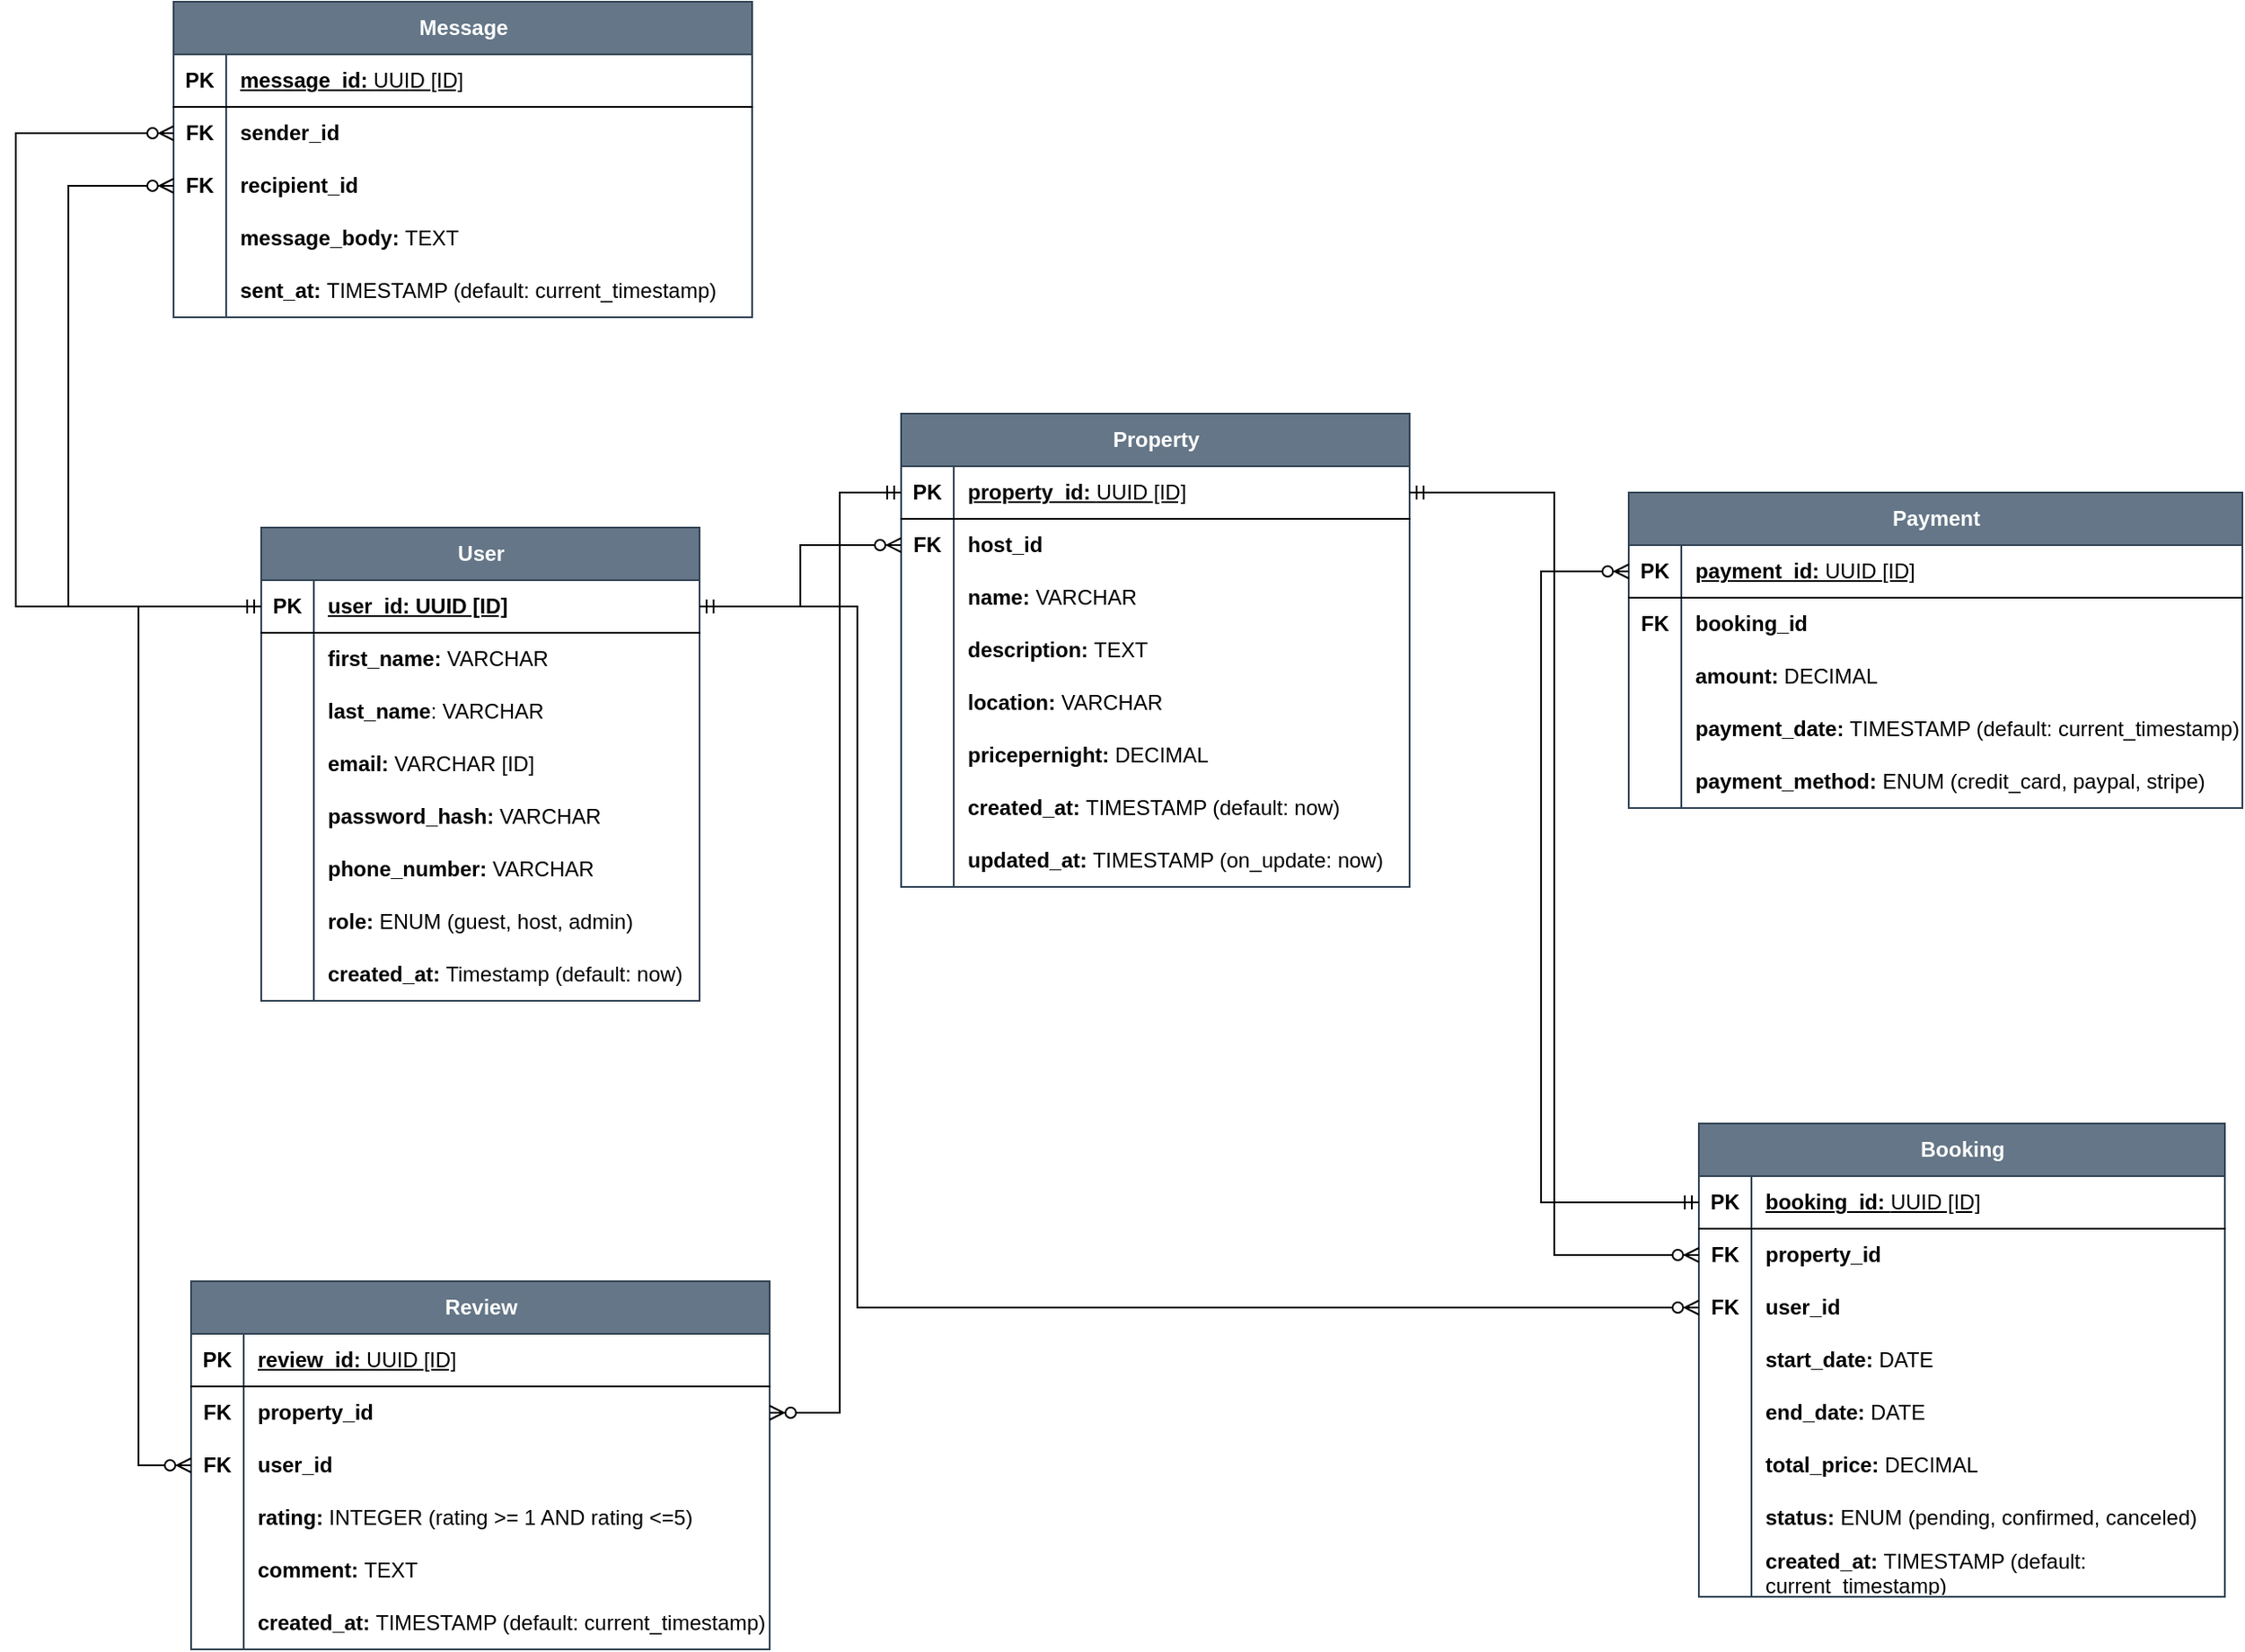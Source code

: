 <mxfile version="28.2.8">
  <diagram name="Page-1" id="xwJuTyx8OXqgPXeuPe92">
    <mxGraphModel dx="2572" dy="2101" grid="1" gridSize="10" guides="1" tooltips="1" connect="1" arrows="1" fold="1" page="1" pageScale="1" pageWidth="850" pageHeight="1100" math="0" shadow="0">
      <root>
        <mxCell id="0" />
        <mxCell id="1" parent="0" />
        <mxCell id="Xu4BWV-RYjazQiH9il-w-1" value="User" style="shape=table;startSize=30;container=1;collapsible=1;childLayout=tableLayout;fixedRows=1;rowLines=0;fontStyle=1;align=center;resizeLast=1;html=1;fillColor=#647687;fontColor=#ffffff;strokeColor=#314354;" vertex="1" parent="1">
          <mxGeometry x="60" y="-490" width="250" height="270" as="geometry" />
        </mxCell>
        <mxCell id="Xu4BWV-RYjazQiH9il-w-2" value="" style="shape=tableRow;horizontal=0;startSize=0;swimlaneHead=0;swimlaneBody=0;fillColor=none;collapsible=0;dropTarget=0;points=[[0,0.5],[1,0.5]];portConstraint=eastwest;top=0;left=0;right=0;bottom=1;" vertex="1" parent="Xu4BWV-RYjazQiH9il-w-1">
          <mxGeometry y="30" width="250" height="30" as="geometry" />
        </mxCell>
        <mxCell id="Xu4BWV-RYjazQiH9il-w-3" value="PK" style="shape=partialRectangle;connectable=0;fillColor=none;top=0;left=0;bottom=0;right=0;fontStyle=1;overflow=hidden;whiteSpace=wrap;html=1;" vertex="1" parent="Xu4BWV-RYjazQiH9il-w-2">
          <mxGeometry width="30" height="30" as="geometry">
            <mxRectangle width="30" height="30" as="alternateBounds" />
          </mxGeometry>
        </mxCell>
        <mxCell id="Xu4BWV-RYjazQiH9il-w-4" value="user_id: UUID [ID]" style="shape=partialRectangle;connectable=0;fillColor=none;top=0;left=0;bottom=0;right=0;align=left;spacingLeft=6;fontStyle=5;overflow=hidden;whiteSpace=wrap;html=1;" vertex="1" parent="Xu4BWV-RYjazQiH9il-w-2">
          <mxGeometry x="30" width="220" height="30" as="geometry">
            <mxRectangle width="220" height="30" as="alternateBounds" />
          </mxGeometry>
        </mxCell>
        <mxCell id="Xu4BWV-RYjazQiH9il-w-5" value="" style="shape=tableRow;horizontal=0;startSize=0;swimlaneHead=0;swimlaneBody=0;fillColor=none;collapsible=0;dropTarget=0;points=[[0,0.5],[1,0.5]];portConstraint=eastwest;top=0;left=0;right=0;bottom=0;" vertex="1" parent="Xu4BWV-RYjazQiH9il-w-1">
          <mxGeometry y="60" width="250" height="30" as="geometry" />
        </mxCell>
        <mxCell id="Xu4BWV-RYjazQiH9il-w-6" value="&lt;span style=&quot;white-space: pre;&quot;&gt;&#x9;&lt;/span&gt;" style="shape=partialRectangle;connectable=0;fillColor=none;top=0;left=0;bottom=0;right=0;editable=1;overflow=hidden;whiteSpace=wrap;html=1;" vertex="1" parent="Xu4BWV-RYjazQiH9il-w-5">
          <mxGeometry width="30" height="30" as="geometry">
            <mxRectangle width="30" height="30" as="alternateBounds" />
          </mxGeometry>
        </mxCell>
        <mxCell id="Xu4BWV-RYjazQiH9il-w-7" value="&lt;b&gt;first_name: &lt;/b&gt;VARCHAR" style="shape=partialRectangle;connectable=0;fillColor=none;top=0;left=0;bottom=0;right=0;align=left;spacingLeft=6;overflow=hidden;whiteSpace=wrap;html=1;" vertex="1" parent="Xu4BWV-RYjazQiH9il-w-5">
          <mxGeometry x="30" width="220" height="30" as="geometry">
            <mxRectangle width="220" height="30" as="alternateBounds" />
          </mxGeometry>
        </mxCell>
        <mxCell id="Xu4BWV-RYjazQiH9il-w-8" value="" style="shape=tableRow;horizontal=0;startSize=0;swimlaneHead=0;swimlaneBody=0;fillColor=none;collapsible=0;dropTarget=0;points=[[0,0.5],[1,0.5]];portConstraint=eastwest;top=0;left=0;right=0;bottom=0;" vertex="1" parent="Xu4BWV-RYjazQiH9il-w-1">
          <mxGeometry y="90" width="250" height="30" as="geometry" />
        </mxCell>
        <mxCell id="Xu4BWV-RYjazQiH9il-w-9" value="" style="shape=partialRectangle;connectable=0;fillColor=none;top=0;left=0;bottom=0;right=0;editable=1;overflow=hidden;whiteSpace=wrap;html=1;" vertex="1" parent="Xu4BWV-RYjazQiH9il-w-8">
          <mxGeometry width="30" height="30" as="geometry">
            <mxRectangle width="30" height="30" as="alternateBounds" />
          </mxGeometry>
        </mxCell>
        <mxCell id="Xu4BWV-RYjazQiH9il-w-10" value="&lt;b&gt;last_name&lt;/b&gt;: VARCHAR" style="shape=partialRectangle;connectable=0;fillColor=none;top=0;left=0;bottom=0;right=0;align=left;spacingLeft=6;overflow=hidden;whiteSpace=wrap;html=1;" vertex="1" parent="Xu4BWV-RYjazQiH9il-w-8">
          <mxGeometry x="30" width="220" height="30" as="geometry">
            <mxRectangle width="220" height="30" as="alternateBounds" />
          </mxGeometry>
        </mxCell>
        <mxCell id="Xu4BWV-RYjazQiH9il-w-11" value="" style="shape=tableRow;horizontal=0;startSize=0;swimlaneHead=0;swimlaneBody=0;fillColor=none;collapsible=0;dropTarget=0;points=[[0,0.5],[1,0.5]];portConstraint=eastwest;top=0;left=0;right=0;bottom=0;" vertex="1" parent="Xu4BWV-RYjazQiH9il-w-1">
          <mxGeometry y="120" width="250" height="30" as="geometry" />
        </mxCell>
        <mxCell id="Xu4BWV-RYjazQiH9il-w-12" value="" style="shape=partialRectangle;connectable=0;fillColor=none;top=0;left=0;bottom=0;right=0;editable=1;overflow=hidden;whiteSpace=wrap;html=1;" vertex="1" parent="Xu4BWV-RYjazQiH9il-w-11">
          <mxGeometry width="30" height="30" as="geometry">
            <mxRectangle width="30" height="30" as="alternateBounds" />
          </mxGeometry>
        </mxCell>
        <mxCell id="Xu4BWV-RYjazQiH9il-w-13" value="email: &lt;span style=&quot;font-weight: normal;&quot;&gt;VARCHAR [ID]&lt;/span&gt;" style="shape=partialRectangle;connectable=0;fillColor=none;top=0;left=0;bottom=0;right=0;align=left;spacingLeft=6;overflow=hidden;whiteSpace=wrap;html=1;fontStyle=1" vertex="1" parent="Xu4BWV-RYjazQiH9il-w-11">
          <mxGeometry x="30" width="220" height="30" as="geometry">
            <mxRectangle width="220" height="30" as="alternateBounds" />
          </mxGeometry>
        </mxCell>
        <mxCell id="Xu4BWV-RYjazQiH9il-w-131" value="" style="shape=tableRow;horizontal=0;startSize=0;swimlaneHead=0;swimlaneBody=0;fillColor=none;collapsible=0;dropTarget=0;points=[[0,0.5],[1,0.5]];portConstraint=eastwest;top=0;left=0;right=0;bottom=0;" vertex="1" parent="Xu4BWV-RYjazQiH9il-w-1">
          <mxGeometry y="150" width="250" height="30" as="geometry" />
        </mxCell>
        <mxCell id="Xu4BWV-RYjazQiH9il-w-132" value="" style="shape=partialRectangle;connectable=0;fillColor=none;top=0;left=0;bottom=0;right=0;editable=1;overflow=hidden;whiteSpace=wrap;html=1;" vertex="1" parent="Xu4BWV-RYjazQiH9il-w-131">
          <mxGeometry width="30" height="30" as="geometry">
            <mxRectangle width="30" height="30" as="alternateBounds" />
          </mxGeometry>
        </mxCell>
        <mxCell id="Xu4BWV-RYjazQiH9il-w-133" value="password_hash: &lt;span style=&quot;font-weight: normal;&quot;&gt;VARCHAR&lt;/span&gt;" style="shape=partialRectangle;connectable=0;fillColor=none;top=0;left=0;bottom=0;right=0;align=left;spacingLeft=6;overflow=hidden;whiteSpace=wrap;html=1;fontStyle=1" vertex="1" parent="Xu4BWV-RYjazQiH9il-w-131">
          <mxGeometry x="30" width="220" height="30" as="geometry">
            <mxRectangle width="220" height="30" as="alternateBounds" />
          </mxGeometry>
        </mxCell>
        <mxCell id="Xu4BWV-RYjazQiH9il-w-134" value="" style="shape=tableRow;horizontal=0;startSize=0;swimlaneHead=0;swimlaneBody=0;fillColor=none;collapsible=0;dropTarget=0;points=[[0,0.5],[1,0.5]];portConstraint=eastwest;top=0;left=0;right=0;bottom=0;" vertex="1" parent="Xu4BWV-RYjazQiH9il-w-1">
          <mxGeometry y="180" width="250" height="30" as="geometry" />
        </mxCell>
        <mxCell id="Xu4BWV-RYjazQiH9il-w-135" value="" style="shape=partialRectangle;connectable=0;fillColor=none;top=0;left=0;bottom=0;right=0;editable=1;overflow=hidden;whiteSpace=wrap;html=1;" vertex="1" parent="Xu4BWV-RYjazQiH9il-w-134">
          <mxGeometry width="30" height="30" as="geometry">
            <mxRectangle width="30" height="30" as="alternateBounds" />
          </mxGeometry>
        </mxCell>
        <mxCell id="Xu4BWV-RYjazQiH9il-w-136" value="phone_number: &lt;span style=&quot;font-weight: normal;&quot;&gt;VARCHAR&lt;/span&gt;" style="shape=partialRectangle;connectable=0;fillColor=none;top=0;left=0;bottom=0;right=0;align=left;spacingLeft=6;overflow=hidden;whiteSpace=wrap;html=1;fontStyle=1" vertex="1" parent="Xu4BWV-RYjazQiH9il-w-134">
          <mxGeometry x="30" width="220" height="30" as="geometry">
            <mxRectangle width="220" height="30" as="alternateBounds" />
          </mxGeometry>
        </mxCell>
        <mxCell id="Xu4BWV-RYjazQiH9il-w-137" value="" style="shape=tableRow;horizontal=0;startSize=0;swimlaneHead=0;swimlaneBody=0;fillColor=none;collapsible=0;dropTarget=0;points=[[0,0.5],[1,0.5]];portConstraint=eastwest;top=0;left=0;right=0;bottom=0;" vertex="1" parent="Xu4BWV-RYjazQiH9il-w-1">
          <mxGeometry y="210" width="250" height="30" as="geometry" />
        </mxCell>
        <mxCell id="Xu4BWV-RYjazQiH9il-w-138" value="" style="shape=partialRectangle;connectable=0;fillColor=none;top=0;left=0;bottom=0;right=0;editable=1;overflow=hidden;whiteSpace=wrap;html=1;" vertex="1" parent="Xu4BWV-RYjazQiH9il-w-137">
          <mxGeometry width="30" height="30" as="geometry">
            <mxRectangle width="30" height="30" as="alternateBounds" />
          </mxGeometry>
        </mxCell>
        <mxCell id="Xu4BWV-RYjazQiH9il-w-139" value="role: &lt;span style=&quot;font-weight: 400;&quot;&gt;ENUM (guest, host, admin)&lt;/span&gt;" style="shape=partialRectangle;connectable=0;fillColor=none;top=0;left=0;bottom=0;right=0;align=left;spacingLeft=6;overflow=hidden;whiteSpace=wrap;html=1;fontStyle=1" vertex="1" parent="Xu4BWV-RYjazQiH9il-w-137">
          <mxGeometry x="30" width="220" height="30" as="geometry">
            <mxRectangle width="220" height="30" as="alternateBounds" />
          </mxGeometry>
        </mxCell>
        <mxCell id="Xu4BWV-RYjazQiH9il-w-140" value="" style="shape=tableRow;horizontal=0;startSize=0;swimlaneHead=0;swimlaneBody=0;fillColor=none;collapsible=0;dropTarget=0;points=[[0,0.5],[1,0.5]];portConstraint=eastwest;top=0;left=0;right=0;bottom=0;" vertex="1" parent="Xu4BWV-RYjazQiH9il-w-1">
          <mxGeometry y="240" width="250" height="30" as="geometry" />
        </mxCell>
        <mxCell id="Xu4BWV-RYjazQiH9il-w-141" value="" style="shape=partialRectangle;connectable=0;fillColor=none;top=0;left=0;bottom=0;right=0;editable=1;overflow=hidden;whiteSpace=wrap;html=1;" vertex="1" parent="Xu4BWV-RYjazQiH9il-w-140">
          <mxGeometry width="30" height="30" as="geometry">
            <mxRectangle width="30" height="30" as="alternateBounds" />
          </mxGeometry>
        </mxCell>
        <mxCell id="Xu4BWV-RYjazQiH9il-w-142" value="created_at: &lt;span style=&quot;font-weight: normal;&quot;&gt;Timestamp (default: now)&lt;/span&gt;" style="shape=partialRectangle;connectable=0;fillColor=none;top=0;left=0;bottom=0;right=0;align=left;spacingLeft=6;overflow=hidden;whiteSpace=wrap;html=1;fontStyle=1" vertex="1" parent="Xu4BWV-RYjazQiH9il-w-140">
          <mxGeometry x="30" width="220" height="30" as="geometry">
            <mxRectangle width="220" height="30" as="alternateBounds" />
          </mxGeometry>
        </mxCell>
        <mxCell id="Xu4BWV-RYjazQiH9il-w-92" value="Property" style="shape=table;startSize=30;container=1;collapsible=1;childLayout=tableLayout;fixedRows=1;rowLines=0;fontStyle=1;align=center;resizeLast=1;html=1;fillColor=#647687;fontColor=#ffffff;strokeColor=#314354;" vertex="1" parent="1">
          <mxGeometry x="425" y="-555" width="290" height="270" as="geometry" />
        </mxCell>
        <mxCell id="Xu4BWV-RYjazQiH9il-w-93" value="" style="shape=tableRow;horizontal=0;startSize=0;swimlaneHead=0;swimlaneBody=0;fillColor=none;collapsible=0;dropTarget=0;points=[[0,0.5],[1,0.5]];portConstraint=eastwest;top=0;left=0;right=0;bottom=1;" vertex="1" parent="Xu4BWV-RYjazQiH9il-w-92">
          <mxGeometry y="30" width="290" height="30" as="geometry" />
        </mxCell>
        <mxCell id="Xu4BWV-RYjazQiH9il-w-94" value="PK" style="shape=partialRectangle;connectable=0;fillColor=none;top=0;left=0;bottom=0;right=0;fontStyle=1;overflow=hidden;whiteSpace=wrap;html=1;" vertex="1" parent="Xu4BWV-RYjazQiH9il-w-93">
          <mxGeometry width="30" height="30" as="geometry">
            <mxRectangle width="30" height="30" as="alternateBounds" />
          </mxGeometry>
        </mxCell>
        <mxCell id="Xu4BWV-RYjazQiH9il-w-95" value="property_id: &lt;span style=&quot;font-weight: normal;&quot;&gt;UUID [ID]&lt;/span&gt;" style="shape=partialRectangle;connectable=0;fillColor=none;top=0;left=0;bottom=0;right=0;align=left;spacingLeft=6;fontStyle=5;overflow=hidden;whiteSpace=wrap;html=1;" vertex="1" parent="Xu4BWV-RYjazQiH9il-w-93">
          <mxGeometry x="30" width="260" height="30" as="geometry">
            <mxRectangle width="260" height="30" as="alternateBounds" />
          </mxGeometry>
        </mxCell>
        <mxCell id="Xu4BWV-RYjazQiH9il-w-96" value="" style="shape=tableRow;horizontal=0;startSize=0;swimlaneHead=0;swimlaneBody=0;fillColor=none;collapsible=0;dropTarget=0;points=[[0,0.5],[1,0.5]];portConstraint=eastwest;top=0;left=0;right=0;bottom=0;" vertex="1" parent="Xu4BWV-RYjazQiH9il-w-92">
          <mxGeometry y="60" width="290" height="30" as="geometry" />
        </mxCell>
        <mxCell id="Xu4BWV-RYjazQiH9il-w-97" value="&lt;b&gt;FK&lt;/b&gt;" style="shape=partialRectangle;connectable=0;fillColor=none;top=0;left=0;bottom=0;right=0;editable=1;overflow=hidden;whiteSpace=wrap;html=1;" vertex="1" parent="Xu4BWV-RYjazQiH9il-w-96">
          <mxGeometry width="30" height="30" as="geometry">
            <mxRectangle width="30" height="30" as="alternateBounds" />
          </mxGeometry>
        </mxCell>
        <mxCell id="Xu4BWV-RYjazQiH9il-w-98" value="&lt;b&gt;host_id&lt;/b&gt;" style="shape=partialRectangle;connectable=0;fillColor=none;top=0;left=0;bottom=0;right=0;align=left;spacingLeft=6;overflow=hidden;whiteSpace=wrap;html=1;" vertex="1" parent="Xu4BWV-RYjazQiH9il-w-96">
          <mxGeometry x="30" width="260" height="30" as="geometry">
            <mxRectangle width="260" height="30" as="alternateBounds" />
          </mxGeometry>
        </mxCell>
        <mxCell id="Xu4BWV-RYjazQiH9il-w-143" value="" style="shape=tableRow;horizontal=0;startSize=0;swimlaneHead=0;swimlaneBody=0;fillColor=none;collapsible=0;dropTarget=0;points=[[0,0.5],[1,0.5]];portConstraint=eastwest;top=0;left=0;right=0;bottom=0;" vertex="1" parent="Xu4BWV-RYjazQiH9il-w-92">
          <mxGeometry y="90" width="290" height="30" as="geometry" />
        </mxCell>
        <mxCell id="Xu4BWV-RYjazQiH9il-w-144" value="" style="shape=partialRectangle;connectable=0;fillColor=none;top=0;left=0;bottom=0;right=0;editable=1;overflow=hidden;whiteSpace=wrap;html=1;" vertex="1" parent="Xu4BWV-RYjazQiH9il-w-143">
          <mxGeometry width="30" height="30" as="geometry">
            <mxRectangle width="30" height="30" as="alternateBounds" />
          </mxGeometry>
        </mxCell>
        <mxCell id="Xu4BWV-RYjazQiH9il-w-145" value="&lt;b&gt;name: &lt;/b&gt;VARCHAR" style="shape=partialRectangle;connectable=0;fillColor=none;top=0;left=0;bottom=0;right=0;align=left;spacingLeft=6;overflow=hidden;whiteSpace=wrap;html=1;" vertex="1" parent="Xu4BWV-RYjazQiH9il-w-143">
          <mxGeometry x="30" width="260" height="30" as="geometry">
            <mxRectangle width="260" height="30" as="alternateBounds" />
          </mxGeometry>
        </mxCell>
        <mxCell id="Xu4BWV-RYjazQiH9il-w-147" value="" style="shape=tableRow;horizontal=0;startSize=0;swimlaneHead=0;swimlaneBody=0;fillColor=none;collapsible=0;dropTarget=0;points=[[0,0.5],[1,0.5]];portConstraint=eastwest;top=0;left=0;right=0;bottom=0;" vertex="1" parent="Xu4BWV-RYjazQiH9il-w-92">
          <mxGeometry y="120" width="290" height="30" as="geometry" />
        </mxCell>
        <mxCell id="Xu4BWV-RYjazQiH9il-w-148" value="" style="shape=partialRectangle;connectable=0;fillColor=none;top=0;left=0;bottom=0;right=0;editable=1;overflow=hidden;whiteSpace=wrap;html=1;" vertex="1" parent="Xu4BWV-RYjazQiH9il-w-147">
          <mxGeometry width="30" height="30" as="geometry">
            <mxRectangle width="30" height="30" as="alternateBounds" />
          </mxGeometry>
        </mxCell>
        <mxCell id="Xu4BWV-RYjazQiH9il-w-149" value="&lt;b&gt;description: &lt;/b&gt;TEXT" style="shape=partialRectangle;connectable=0;fillColor=none;top=0;left=0;bottom=0;right=0;align=left;spacingLeft=6;overflow=hidden;whiteSpace=wrap;html=1;" vertex="1" parent="Xu4BWV-RYjazQiH9il-w-147">
          <mxGeometry x="30" width="260" height="30" as="geometry">
            <mxRectangle width="260" height="30" as="alternateBounds" />
          </mxGeometry>
        </mxCell>
        <mxCell id="Xu4BWV-RYjazQiH9il-w-150" value="" style="shape=tableRow;horizontal=0;startSize=0;swimlaneHead=0;swimlaneBody=0;fillColor=none;collapsible=0;dropTarget=0;points=[[0,0.5],[1,0.5]];portConstraint=eastwest;top=0;left=0;right=0;bottom=0;" vertex="1" parent="Xu4BWV-RYjazQiH9il-w-92">
          <mxGeometry y="150" width="290" height="30" as="geometry" />
        </mxCell>
        <mxCell id="Xu4BWV-RYjazQiH9il-w-151" value="" style="shape=partialRectangle;connectable=0;fillColor=none;top=0;left=0;bottom=0;right=0;editable=1;overflow=hidden;whiteSpace=wrap;html=1;" vertex="1" parent="Xu4BWV-RYjazQiH9il-w-150">
          <mxGeometry width="30" height="30" as="geometry">
            <mxRectangle width="30" height="30" as="alternateBounds" />
          </mxGeometry>
        </mxCell>
        <mxCell id="Xu4BWV-RYjazQiH9il-w-152" value="&lt;b&gt;location: &lt;/b&gt;VARCHAR" style="shape=partialRectangle;connectable=0;fillColor=none;top=0;left=0;bottom=0;right=0;align=left;spacingLeft=6;overflow=hidden;whiteSpace=wrap;html=1;" vertex="1" parent="Xu4BWV-RYjazQiH9il-w-150">
          <mxGeometry x="30" width="260" height="30" as="geometry">
            <mxRectangle width="260" height="30" as="alternateBounds" />
          </mxGeometry>
        </mxCell>
        <mxCell id="Xu4BWV-RYjazQiH9il-w-153" value="" style="shape=tableRow;horizontal=0;startSize=0;swimlaneHead=0;swimlaneBody=0;fillColor=none;collapsible=0;dropTarget=0;points=[[0,0.5],[1,0.5]];portConstraint=eastwest;top=0;left=0;right=0;bottom=0;" vertex="1" parent="Xu4BWV-RYjazQiH9il-w-92">
          <mxGeometry y="180" width="290" height="30" as="geometry" />
        </mxCell>
        <mxCell id="Xu4BWV-RYjazQiH9il-w-154" value="" style="shape=partialRectangle;connectable=0;fillColor=none;top=0;left=0;bottom=0;right=0;editable=1;overflow=hidden;whiteSpace=wrap;html=1;" vertex="1" parent="Xu4BWV-RYjazQiH9il-w-153">
          <mxGeometry width="30" height="30" as="geometry">
            <mxRectangle width="30" height="30" as="alternateBounds" />
          </mxGeometry>
        </mxCell>
        <mxCell id="Xu4BWV-RYjazQiH9il-w-155" value="&lt;b&gt;pricepernight: &lt;/b&gt;DECIMAL" style="shape=partialRectangle;connectable=0;fillColor=none;top=0;left=0;bottom=0;right=0;align=left;spacingLeft=6;overflow=hidden;whiteSpace=wrap;html=1;" vertex="1" parent="Xu4BWV-RYjazQiH9il-w-153">
          <mxGeometry x="30" width="260" height="30" as="geometry">
            <mxRectangle width="260" height="30" as="alternateBounds" />
          </mxGeometry>
        </mxCell>
        <mxCell id="Xu4BWV-RYjazQiH9il-w-156" value="" style="shape=tableRow;horizontal=0;startSize=0;swimlaneHead=0;swimlaneBody=0;fillColor=none;collapsible=0;dropTarget=0;points=[[0,0.5],[1,0.5]];portConstraint=eastwest;top=0;left=0;right=0;bottom=0;" vertex="1" parent="Xu4BWV-RYjazQiH9il-w-92">
          <mxGeometry y="210" width="290" height="30" as="geometry" />
        </mxCell>
        <mxCell id="Xu4BWV-RYjazQiH9il-w-157" value="" style="shape=partialRectangle;connectable=0;fillColor=none;top=0;left=0;bottom=0;right=0;editable=1;overflow=hidden;whiteSpace=wrap;html=1;" vertex="1" parent="Xu4BWV-RYjazQiH9il-w-156">
          <mxGeometry width="30" height="30" as="geometry">
            <mxRectangle width="30" height="30" as="alternateBounds" />
          </mxGeometry>
        </mxCell>
        <mxCell id="Xu4BWV-RYjazQiH9il-w-158" value="&lt;b&gt;created_at: &lt;/b&gt;TIMESTAMP (default: now)" style="shape=partialRectangle;connectable=0;fillColor=none;top=0;left=0;bottom=0;right=0;align=left;spacingLeft=6;overflow=hidden;whiteSpace=wrap;html=1;" vertex="1" parent="Xu4BWV-RYjazQiH9il-w-156">
          <mxGeometry x="30" width="260" height="30" as="geometry">
            <mxRectangle width="260" height="30" as="alternateBounds" />
          </mxGeometry>
        </mxCell>
        <mxCell id="Xu4BWV-RYjazQiH9il-w-159" value="" style="shape=tableRow;horizontal=0;startSize=0;swimlaneHead=0;swimlaneBody=0;fillColor=none;collapsible=0;dropTarget=0;points=[[0,0.5],[1,0.5]];portConstraint=eastwest;top=0;left=0;right=0;bottom=0;" vertex="1" parent="Xu4BWV-RYjazQiH9il-w-92">
          <mxGeometry y="240" width="290" height="30" as="geometry" />
        </mxCell>
        <mxCell id="Xu4BWV-RYjazQiH9il-w-160" value="" style="shape=partialRectangle;connectable=0;fillColor=none;top=0;left=0;bottom=0;right=0;editable=1;overflow=hidden;whiteSpace=wrap;html=1;" vertex="1" parent="Xu4BWV-RYjazQiH9il-w-159">
          <mxGeometry width="30" height="30" as="geometry">
            <mxRectangle width="30" height="30" as="alternateBounds" />
          </mxGeometry>
        </mxCell>
        <mxCell id="Xu4BWV-RYjazQiH9il-w-161" value="&lt;b&gt;updated_at: &lt;/b&gt;TIMESTAMP (on_update: now)" style="shape=partialRectangle;connectable=0;fillColor=none;top=0;left=0;bottom=0;right=0;align=left;spacingLeft=6;overflow=hidden;whiteSpace=wrap;html=1;" vertex="1" parent="Xu4BWV-RYjazQiH9il-w-159">
          <mxGeometry x="30" width="260" height="30" as="geometry">
            <mxRectangle width="260" height="30" as="alternateBounds" />
          </mxGeometry>
        </mxCell>
        <mxCell id="Xu4BWV-RYjazQiH9il-w-105" value="Booking" style="shape=table;startSize=30;container=1;collapsible=1;childLayout=tableLayout;fixedRows=1;rowLines=0;fontStyle=1;align=center;resizeLast=1;html=1;fillColor=#647687;fontColor=#ffffff;strokeColor=#314354;" vertex="1" parent="1">
          <mxGeometry x="880" y="-150" width="300" height="270" as="geometry" />
        </mxCell>
        <mxCell id="Xu4BWV-RYjazQiH9il-w-106" value="" style="shape=tableRow;horizontal=0;startSize=0;swimlaneHead=0;swimlaneBody=0;fillColor=none;collapsible=0;dropTarget=0;points=[[0,0.5],[1,0.5]];portConstraint=eastwest;top=0;left=0;right=0;bottom=1;" vertex="1" parent="Xu4BWV-RYjazQiH9il-w-105">
          <mxGeometry y="30" width="300" height="30" as="geometry" />
        </mxCell>
        <mxCell id="Xu4BWV-RYjazQiH9il-w-107" value="PK" style="shape=partialRectangle;connectable=0;fillColor=none;top=0;left=0;bottom=0;right=0;fontStyle=1;overflow=hidden;whiteSpace=wrap;html=1;" vertex="1" parent="Xu4BWV-RYjazQiH9il-w-106">
          <mxGeometry width="30" height="30" as="geometry">
            <mxRectangle width="30" height="30" as="alternateBounds" />
          </mxGeometry>
        </mxCell>
        <mxCell id="Xu4BWV-RYjazQiH9il-w-108" value="booking_id: &lt;span style=&quot;font-weight: normal;&quot;&gt;UUID [ID]&lt;/span&gt;" style="shape=partialRectangle;connectable=0;fillColor=none;top=0;left=0;bottom=0;right=0;align=left;spacingLeft=6;fontStyle=5;overflow=hidden;whiteSpace=wrap;html=1;" vertex="1" parent="Xu4BWV-RYjazQiH9il-w-106">
          <mxGeometry x="30" width="270" height="30" as="geometry">
            <mxRectangle width="270" height="30" as="alternateBounds" />
          </mxGeometry>
        </mxCell>
        <mxCell id="Xu4BWV-RYjazQiH9il-w-109" value="" style="shape=tableRow;horizontal=0;startSize=0;swimlaneHead=0;swimlaneBody=0;fillColor=none;collapsible=0;dropTarget=0;points=[[0,0.5],[1,0.5]];portConstraint=eastwest;top=0;left=0;right=0;bottom=0;" vertex="1" parent="Xu4BWV-RYjazQiH9il-w-105">
          <mxGeometry y="60" width="300" height="30" as="geometry" />
        </mxCell>
        <mxCell id="Xu4BWV-RYjazQiH9il-w-110" value="&lt;b&gt;FK&lt;/b&gt;" style="shape=partialRectangle;connectable=0;fillColor=none;top=0;left=0;bottom=0;right=0;editable=1;overflow=hidden;whiteSpace=wrap;html=1;" vertex="1" parent="Xu4BWV-RYjazQiH9il-w-109">
          <mxGeometry width="30" height="30" as="geometry">
            <mxRectangle width="30" height="30" as="alternateBounds" />
          </mxGeometry>
        </mxCell>
        <mxCell id="Xu4BWV-RYjazQiH9il-w-111" value="property_id" style="shape=partialRectangle;connectable=0;fillColor=none;top=0;left=0;bottom=0;right=0;align=left;spacingLeft=6;overflow=hidden;whiteSpace=wrap;html=1;fontStyle=1" vertex="1" parent="Xu4BWV-RYjazQiH9il-w-109">
          <mxGeometry x="30" width="270" height="30" as="geometry">
            <mxRectangle width="270" height="30" as="alternateBounds" />
          </mxGeometry>
        </mxCell>
        <mxCell id="Xu4BWV-RYjazQiH9il-w-164" value="" style="shape=tableRow;horizontal=0;startSize=0;swimlaneHead=0;swimlaneBody=0;fillColor=none;collapsible=0;dropTarget=0;points=[[0,0.5],[1,0.5]];portConstraint=eastwest;top=0;left=0;right=0;bottom=0;" vertex="1" parent="Xu4BWV-RYjazQiH9il-w-105">
          <mxGeometry y="90" width="300" height="30" as="geometry" />
        </mxCell>
        <mxCell id="Xu4BWV-RYjazQiH9il-w-165" value="&lt;b&gt;FK&lt;/b&gt;" style="shape=partialRectangle;connectable=0;fillColor=none;top=0;left=0;bottom=0;right=0;editable=1;overflow=hidden;whiteSpace=wrap;html=1;" vertex="1" parent="Xu4BWV-RYjazQiH9il-w-164">
          <mxGeometry width="30" height="30" as="geometry">
            <mxRectangle width="30" height="30" as="alternateBounds" />
          </mxGeometry>
        </mxCell>
        <mxCell id="Xu4BWV-RYjazQiH9il-w-166" value="user_id" style="shape=partialRectangle;connectable=0;fillColor=none;top=0;left=0;bottom=0;right=0;align=left;spacingLeft=6;overflow=hidden;whiteSpace=wrap;html=1;fontStyle=1" vertex="1" parent="Xu4BWV-RYjazQiH9il-w-164">
          <mxGeometry x="30" width="270" height="30" as="geometry">
            <mxRectangle width="270" height="30" as="alternateBounds" />
          </mxGeometry>
        </mxCell>
        <mxCell id="Xu4BWV-RYjazQiH9il-w-112" value="" style="shape=tableRow;horizontal=0;startSize=0;swimlaneHead=0;swimlaneBody=0;fillColor=none;collapsible=0;dropTarget=0;points=[[0,0.5],[1,0.5]];portConstraint=eastwest;top=0;left=0;right=0;bottom=0;" vertex="1" parent="Xu4BWV-RYjazQiH9il-w-105">
          <mxGeometry y="120" width="300" height="30" as="geometry" />
        </mxCell>
        <mxCell id="Xu4BWV-RYjazQiH9il-w-113" value="" style="shape=partialRectangle;connectable=0;fillColor=none;top=0;left=0;bottom=0;right=0;editable=1;overflow=hidden;whiteSpace=wrap;html=1;" vertex="1" parent="Xu4BWV-RYjazQiH9il-w-112">
          <mxGeometry width="30" height="30" as="geometry">
            <mxRectangle width="30" height="30" as="alternateBounds" />
          </mxGeometry>
        </mxCell>
        <mxCell id="Xu4BWV-RYjazQiH9il-w-114" value="start_date: &lt;span style=&quot;font-weight: normal;&quot;&gt;DATE&lt;/span&gt;" style="shape=partialRectangle;connectable=0;fillColor=none;top=0;left=0;bottom=0;right=0;align=left;spacingLeft=6;overflow=hidden;whiteSpace=wrap;html=1;fontStyle=1" vertex="1" parent="Xu4BWV-RYjazQiH9il-w-112">
          <mxGeometry x="30" width="270" height="30" as="geometry">
            <mxRectangle width="270" height="30" as="alternateBounds" />
          </mxGeometry>
        </mxCell>
        <mxCell id="Xu4BWV-RYjazQiH9il-w-115" value="" style="shape=tableRow;horizontal=0;startSize=0;swimlaneHead=0;swimlaneBody=0;fillColor=none;collapsible=0;dropTarget=0;points=[[0,0.5],[1,0.5]];portConstraint=eastwest;top=0;left=0;right=0;bottom=0;" vertex="1" parent="Xu4BWV-RYjazQiH9il-w-105">
          <mxGeometry y="150" width="300" height="30" as="geometry" />
        </mxCell>
        <mxCell id="Xu4BWV-RYjazQiH9il-w-116" value="" style="shape=partialRectangle;connectable=0;fillColor=none;top=0;left=0;bottom=0;right=0;editable=1;overflow=hidden;whiteSpace=wrap;html=1;" vertex="1" parent="Xu4BWV-RYjazQiH9il-w-115">
          <mxGeometry width="30" height="30" as="geometry">
            <mxRectangle width="30" height="30" as="alternateBounds" />
          </mxGeometry>
        </mxCell>
        <mxCell id="Xu4BWV-RYjazQiH9il-w-117" value="&lt;b&gt;end_date: &lt;/b&gt;DATE" style="shape=partialRectangle;connectable=0;fillColor=none;top=0;left=0;bottom=0;right=0;align=left;spacingLeft=6;overflow=hidden;whiteSpace=wrap;html=1;" vertex="1" parent="Xu4BWV-RYjazQiH9il-w-115">
          <mxGeometry x="30" width="270" height="30" as="geometry">
            <mxRectangle width="270" height="30" as="alternateBounds" />
          </mxGeometry>
        </mxCell>
        <mxCell id="Xu4BWV-RYjazQiH9il-w-174" value="" style="shape=tableRow;horizontal=0;startSize=0;swimlaneHead=0;swimlaneBody=0;fillColor=none;collapsible=0;dropTarget=0;points=[[0,0.5],[1,0.5]];portConstraint=eastwest;top=0;left=0;right=0;bottom=0;" vertex="1" parent="Xu4BWV-RYjazQiH9il-w-105">
          <mxGeometry y="180" width="300" height="30" as="geometry" />
        </mxCell>
        <mxCell id="Xu4BWV-RYjazQiH9il-w-175" value="" style="shape=partialRectangle;connectable=0;fillColor=none;top=0;left=0;bottom=0;right=0;editable=1;overflow=hidden;whiteSpace=wrap;html=1;" vertex="1" parent="Xu4BWV-RYjazQiH9il-w-174">
          <mxGeometry width="30" height="30" as="geometry">
            <mxRectangle width="30" height="30" as="alternateBounds" />
          </mxGeometry>
        </mxCell>
        <mxCell id="Xu4BWV-RYjazQiH9il-w-176" value="&lt;b&gt;total_price: &lt;/b&gt;DECIMAL" style="shape=partialRectangle;connectable=0;fillColor=none;top=0;left=0;bottom=0;right=0;align=left;spacingLeft=6;overflow=hidden;whiteSpace=wrap;html=1;" vertex="1" parent="Xu4BWV-RYjazQiH9il-w-174">
          <mxGeometry x="30" width="270" height="30" as="geometry">
            <mxRectangle width="270" height="30" as="alternateBounds" />
          </mxGeometry>
        </mxCell>
        <mxCell id="Xu4BWV-RYjazQiH9il-w-177" value="" style="shape=tableRow;horizontal=0;startSize=0;swimlaneHead=0;swimlaneBody=0;fillColor=none;collapsible=0;dropTarget=0;points=[[0,0.5],[1,0.5]];portConstraint=eastwest;top=0;left=0;right=0;bottom=0;" vertex="1" parent="Xu4BWV-RYjazQiH9il-w-105">
          <mxGeometry y="210" width="300" height="30" as="geometry" />
        </mxCell>
        <mxCell id="Xu4BWV-RYjazQiH9il-w-178" value="" style="shape=partialRectangle;connectable=0;fillColor=none;top=0;left=0;bottom=0;right=0;editable=1;overflow=hidden;whiteSpace=wrap;html=1;" vertex="1" parent="Xu4BWV-RYjazQiH9il-w-177">
          <mxGeometry width="30" height="30" as="geometry">
            <mxRectangle width="30" height="30" as="alternateBounds" />
          </mxGeometry>
        </mxCell>
        <mxCell id="Xu4BWV-RYjazQiH9il-w-179" value="&lt;b&gt;status: &lt;/b&gt;ENUM (pending, confirmed, canceled)" style="shape=partialRectangle;connectable=0;fillColor=none;top=0;left=0;bottom=0;right=0;align=left;spacingLeft=6;overflow=hidden;whiteSpace=wrap;html=1;" vertex="1" parent="Xu4BWV-RYjazQiH9il-w-177">
          <mxGeometry x="30" width="270" height="30" as="geometry">
            <mxRectangle width="270" height="30" as="alternateBounds" />
          </mxGeometry>
        </mxCell>
        <mxCell id="Xu4BWV-RYjazQiH9il-w-180" value="" style="shape=tableRow;horizontal=0;startSize=0;swimlaneHead=0;swimlaneBody=0;fillColor=none;collapsible=0;dropTarget=0;points=[[0,0.5],[1,0.5]];portConstraint=eastwest;top=0;left=0;right=0;bottom=0;" vertex="1" parent="Xu4BWV-RYjazQiH9il-w-105">
          <mxGeometry y="240" width="300" height="30" as="geometry" />
        </mxCell>
        <mxCell id="Xu4BWV-RYjazQiH9il-w-181" value="" style="shape=partialRectangle;connectable=0;fillColor=none;top=0;left=0;bottom=0;right=0;editable=1;overflow=hidden;whiteSpace=wrap;html=1;" vertex="1" parent="Xu4BWV-RYjazQiH9il-w-180">
          <mxGeometry width="30" height="30" as="geometry">
            <mxRectangle width="30" height="30" as="alternateBounds" />
          </mxGeometry>
        </mxCell>
        <mxCell id="Xu4BWV-RYjazQiH9il-w-182" value="&lt;b&gt;created_at: &lt;/b&gt;TIMESTAMP (default: current_timestamp)" style="shape=partialRectangle;connectable=0;fillColor=none;top=0;left=0;bottom=0;right=0;align=left;spacingLeft=6;overflow=hidden;whiteSpace=wrap;html=1;" vertex="1" parent="Xu4BWV-RYjazQiH9il-w-180">
          <mxGeometry x="30" width="270" height="30" as="geometry">
            <mxRectangle width="270" height="30" as="alternateBounds" />
          </mxGeometry>
        </mxCell>
        <mxCell id="Xu4BWV-RYjazQiH9il-w-118" value="Payment" style="shape=table;startSize=30;container=1;collapsible=1;childLayout=tableLayout;fixedRows=1;rowLines=0;fontStyle=1;align=center;resizeLast=1;html=1;fillColor=#647687;fontColor=#ffffff;strokeColor=#314354;" vertex="1" parent="1">
          <mxGeometry x="840" y="-510" width="350" height="180" as="geometry" />
        </mxCell>
        <mxCell id="Xu4BWV-RYjazQiH9il-w-119" value="" style="shape=tableRow;horizontal=0;startSize=0;swimlaneHead=0;swimlaneBody=0;fillColor=none;collapsible=0;dropTarget=0;points=[[0,0.5],[1,0.5]];portConstraint=eastwest;top=0;left=0;right=0;bottom=1;" vertex="1" parent="Xu4BWV-RYjazQiH9il-w-118">
          <mxGeometry y="30" width="350" height="30" as="geometry" />
        </mxCell>
        <mxCell id="Xu4BWV-RYjazQiH9il-w-120" value="PK" style="shape=partialRectangle;connectable=0;fillColor=none;top=0;left=0;bottom=0;right=0;fontStyle=1;overflow=hidden;whiteSpace=wrap;html=1;" vertex="1" parent="Xu4BWV-RYjazQiH9il-w-119">
          <mxGeometry width="30" height="30" as="geometry">
            <mxRectangle width="30" height="30" as="alternateBounds" />
          </mxGeometry>
        </mxCell>
        <mxCell id="Xu4BWV-RYjazQiH9il-w-121" value="payment_id: &lt;span style=&quot;font-weight: normal;&quot;&gt;UUID [ID]&lt;/span&gt;" style="shape=partialRectangle;connectable=0;fillColor=none;top=0;left=0;bottom=0;right=0;align=left;spacingLeft=6;fontStyle=5;overflow=hidden;whiteSpace=wrap;html=1;" vertex="1" parent="Xu4BWV-RYjazQiH9il-w-119">
          <mxGeometry x="30" width="320" height="30" as="geometry">
            <mxRectangle width="320" height="30" as="alternateBounds" />
          </mxGeometry>
        </mxCell>
        <mxCell id="Xu4BWV-RYjazQiH9il-w-122" value="" style="shape=tableRow;horizontal=0;startSize=0;swimlaneHead=0;swimlaneBody=0;fillColor=none;collapsible=0;dropTarget=0;points=[[0,0.5],[1,0.5]];portConstraint=eastwest;top=0;left=0;right=0;bottom=0;" vertex="1" parent="Xu4BWV-RYjazQiH9il-w-118">
          <mxGeometry y="60" width="350" height="30" as="geometry" />
        </mxCell>
        <mxCell id="Xu4BWV-RYjazQiH9il-w-123" value="FK" style="shape=partialRectangle;connectable=0;fillColor=none;top=0;left=0;bottom=0;right=0;editable=1;overflow=hidden;whiteSpace=wrap;html=1;fontStyle=1" vertex="1" parent="Xu4BWV-RYjazQiH9il-w-122">
          <mxGeometry width="30" height="30" as="geometry">
            <mxRectangle width="30" height="30" as="alternateBounds" />
          </mxGeometry>
        </mxCell>
        <mxCell id="Xu4BWV-RYjazQiH9il-w-124" value="booking_id" style="shape=partialRectangle;connectable=0;fillColor=none;top=0;left=0;bottom=0;right=0;align=left;spacingLeft=6;overflow=hidden;whiteSpace=wrap;html=1;fontStyle=1" vertex="1" parent="Xu4BWV-RYjazQiH9il-w-122">
          <mxGeometry x="30" width="320" height="30" as="geometry">
            <mxRectangle width="320" height="30" as="alternateBounds" />
          </mxGeometry>
        </mxCell>
        <mxCell id="Xu4BWV-RYjazQiH9il-w-125" value="" style="shape=tableRow;horizontal=0;startSize=0;swimlaneHead=0;swimlaneBody=0;fillColor=none;collapsible=0;dropTarget=0;points=[[0,0.5],[1,0.5]];portConstraint=eastwest;top=0;left=0;right=0;bottom=0;" vertex="1" parent="Xu4BWV-RYjazQiH9il-w-118">
          <mxGeometry y="90" width="350" height="30" as="geometry" />
        </mxCell>
        <mxCell id="Xu4BWV-RYjazQiH9il-w-126" value="" style="shape=partialRectangle;connectable=0;fillColor=none;top=0;left=0;bottom=0;right=0;editable=1;overflow=hidden;whiteSpace=wrap;html=1;" vertex="1" parent="Xu4BWV-RYjazQiH9il-w-125">
          <mxGeometry width="30" height="30" as="geometry">
            <mxRectangle width="30" height="30" as="alternateBounds" />
          </mxGeometry>
        </mxCell>
        <mxCell id="Xu4BWV-RYjazQiH9il-w-127" value="amount: &lt;span style=&quot;font-weight: normal;&quot;&gt;DECIMAL&lt;/span&gt;" style="shape=partialRectangle;connectable=0;fillColor=none;top=0;left=0;bottom=0;right=0;align=left;spacingLeft=6;overflow=hidden;whiteSpace=wrap;html=1;fontStyle=1" vertex="1" parent="Xu4BWV-RYjazQiH9il-w-125">
          <mxGeometry x="30" width="320" height="30" as="geometry">
            <mxRectangle width="320" height="30" as="alternateBounds" />
          </mxGeometry>
        </mxCell>
        <mxCell id="Xu4BWV-RYjazQiH9il-w-230" value="" style="shape=tableRow;horizontal=0;startSize=0;swimlaneHead=0;swimlaneBody=0;fillColor=none;collapsible=0;dropTarget=0;points=[[0,0.5],[1,0.5]];portConstraint=eastwest;top=0;left=0;right=0;bottom=0;" vertex="1" parent="Xu4BWV-RYjazQiH9il-w-118">
          <mxGeometry y="120" width="350" height="30" as="geometry" />
        </mxCell>
        <mxCell id="Xu4BWV-RYjazQiH9il-w-231" value="" style="shape=partialRectangle;connectable=0;fillColor=none;top=0;left=0;bottom=0;right=0;editable=1;overflow=hidden;whiteSpace=wrap;html=1;" vertex="1" parent="Xu4BWV-RYjazQiH9il-w-230">
          <mxGeometry width="30" height="30" as="geometry">
            <mxRectangle width="30" height="30" as="alternateBounds" />
          </mxGeometry>
        </mxCell>
        <mxCell id="Xu4BWV-RYjazQiH9il-w-232" value="payment_date: &lt;span style=&quot;font-weight: normal;&quot;&gt;TIMESTAMP (default: current_timestamp)&lt;/span&gt;" style="shape=partialRectangle;connectable=0;fillColor=none;top=0;left=0;bottom=0;right=0;align=left;spacingLeft=6;overflow=hidden;whiteSpace=wrap;html=1;fontStyle=1" vertex="1" parent="Xu4BWV-RYjazQiH9il-w-230">
          <mxGeometry x="30" width="320" height="30" as="geometry">
            <mxRectangle width="320" height="30" as="alternateBounds" />
          </mxGeometry>
        </mxCell>
        <mxCell id="Xu4BWV-RYjazQiH9il-w-233" value="" style="shape=tableRow;horizontal=0;startSize=0;swimlaneHead=0;swimlaneBody=0;fillColor=none;collapsible=0;dropTarget=0;points=[[0,0.5],[1,0.5]];portConstraint=eastwest;top=0;left=0;right=0;bottom=0;" vertex="1" parent="Xu4BWV-RYjazQiH9il-w-118">
          <mxGeometry y="150" width="350" height="30" as="geometry" />
        </mxCell>
        <mxCell id="Xu4BWV-RYjazQiH9il-w-234" value="" style="shape=partialRectangle;connectable=0;fillColor=none;top=0;left=0;bottom=0;right=0;editable=1;overflow=hidden;whiteSpace=wrap;html=1;" vertex="1" parent="Xu4BWV-RYjazQiH9il-w-233">
          <mxGeometry width="30" height="30" as="geometry">
            <mxRectangle width="30" height="30" as="alternateBounds" />
          </mxGeometry>
        </mxCell>
        <mxCell id="Xu4BWV-RYjazQiH9il-w-235" value="payment_method: &lt;span style=&quot;font-weight: normal;&quot;&gt;ENUM (credit_card, paypal, stripe)&lt;/span&gt;" style="shape=partialRectangle;connectable=0;fillColor=none;top=0;left=0;bottom=0;right=0;align=left;spacingLeft=6;overflow=hidden;whiteSpace=wrap;html=1;fontStyle=1" vertex="1" parent="Xu4BWV-RYjazQiH9il-w-233">
          <mxGeometry x="30" width="320" height="30" as="geometry">
            <mxRectangle width="320" height="30" as="alternateBounds" />
          </mxGeometry>
        </mxCell>
        <mxCell id="Xu4BWV-RYjazQiH9il-w-146" value="" style="edgeStyle=elbowEdgeStyle;fontSize=12;html=1;endArrow=ERzeroToMany;startArrow=ERmandOne;rounded=0;exitX=1;exitY=0.5;exitDx=0;exitDy=0;entryX=0;entryY=0.5;entryDx=0;entryDy=0;" edge="1" parent="1" source="Xu4BWV-RYjazQiH9il-w-2" target="Xu4BWV-RYjazQiH9il-w-96">
          <mxGeometry width="100" height="100" relative="1" as="geometry">
            <mxPoint x="360" y="490" as="sourcePoint" />
            <mxPoint x="460" y="390" as="targetPoint" />
          </mxGeometry>
        </mxCell>
        <mxCell id="Xu4BWV-RYjazQiH9il-w-183" value="" style="edgeStyle=elbowEdgeStyle;fontSize=12;html=1;endArrow=ERzeroToMany;startArrow=ERmandOne;rounded=0;exitX=1;exitY=0.5;exitDx=0;exitDy=0;entryX=0;entryY=0.5;entryDx=0;entryDy=0;" edge="1" parent="1" source="Xu4BWV-RYjazQiH9il-w-93" target="Xu4BWV-RYjazQiH9il-w-109">
          <mxGeometry width="100" height="100" relative="1" as="geometry">
            <mxPoint x="730" y="110" as="sourcePoint" />
            <mxPoint x="840" y="140" as="targetPoint" />
          </mxGeometry>
        </mxCell>
        <mxCell id="Xu4BWV-RYjazQiH9il-w-184" value="" style="edgeStyle=elbowEdgeStyle;fontSize=12;html=1;endArrow=ERzeroToMany;startArrow=ERmandOne;rounded=0;exitX=1;exitY=0.5;exitDx=0;exitDy=0;entryX=0;entryY=0.5;entryDx=0;entryDy=0;" edge="1" parent="1" source="Xu4BWV-RYjazQiH9il-w-2" target="Xu4BWV-RYjazQiH9il-w-164">
          <mxGeometry width="100" height="100" relative="1" as="geometry">
            <mxPoint x="540" y="520" as="sourcePoint" />
            <mxPoint x="650" y="550" as="targetPoint" />
            <Array as="points">
              <mxPoint x="400" y="-100" />
              <mxPoint x="400" y="-220" />
              <mxPoint x="410" y="-210" />
              <mxPoint x="330" y="-180" />
            </Array>
          </mxGeometry>
        </mxCell>
        <mxCell id="Xu4BWV-RYjazQiH9il-w-236" value="" style="edgeStyle=elbowEdgeStyle;fontSize=12;html=1;endArrow=ERzeroToMany;startArrow=ERmandOne;rounded=0;exitX=0;exitY=0.5;exitDx=0;exitDy=0;entryX=0;entryY=0.5;entryDx=0;entryDy=0;" edge="1" parent="1" source="Xu4BWV-RYjazQiH9il-w-106" target="Xu4BWV-RYjazQiH9il-w-119">
          <mxGeometry width="100" height="100" relative="1" as="geometry">
            <mxPoint x="850" y="840" as="sourcePoint" />
            <mxPoint x="910" y="450" as="targetPoint" />
            <Array as="points">
              <mxPoint x="790" y="-90" />
            </Array>
          </mxGeometry>
        </mxCell>
        <mxCell id="Xu4BWV-RYjazQiH9il-w-237" value="Review" style="shape=table;startSize=30;container=1;collapsible=1;childLayout=tableLayout;fixedRows=1;rowLines=0;fontStyle=1;align=center;resizeLast=1;html=1;fillColor=#647687;fontColor=#ffffff;strokeColor=#314354;" vertex="1" parent="1">
          <mxGeometry x="20" y="-60" width="330" height="210" as="geometry" />
        </mxCell>
        <mxCell id="Xu4BWV-RYjazQiH9il-w-238" value="" style="shape=tableRow;horizontal=0;startSize=0;swimlaneHead=0;swimlaneBody=0;fillColor=none;collapsible=0;dropTarget=0;points=[[0,0.5],[1,0.5]];portConstraint=eastwest;top=0;left=0;right=0;bottom=1;" vertex="1" parent="Xu4BWV-RYjazQiH9il-w-237">
          <mxGeometry y="30" width="330" height="30" as="geometry" />
        </mxCell>
        <mxCell id="Xu4BWV-RYjazQiH9il-w-239" value="PK" style="shape=partialRectangle;connectable=0;fillColor=none;top=0;left=0;bottom=0;right=0;fontStyle=1;overflow=hidden;whiteSpace=wrap;html=1;" vertex="1" parent="Xu4BWV-RYjazQiH9il-w-238">
          <mxGeometry width="30" height="30" as="geometry">
            <mxRectangle width="30" height="30" as="alternateBounds" />
          </mxGeometry>
        </mxCell>
        <mxCell id="Xu4BWV-RYjazQiH9il-w-240" value="review_id: &lt;span style=&quot;font-weight: normal;&quot;&gt;UUID [ID]&lt;/span&gt;" style="shape=partialRectangle;connectable=0;fillColor=none;top=0;left=0;bottom=0;right=0;align=left;spacingLeft=6;fontStyle=5;overflow=hidden;whiteSpace=wrap;html=1;" vertex="1" parent="Xu4BWV-RYjazQiH9il-w-238">
          <mxGeometry x="30" width="300" height="30" as="geometry">
            <mxRectangle width="300" height="30" as="alternateBounds" />
          </mxGeometry>
        </mxCell>
        <mxCell id="Xu4BWV-RYjazQiH9il-w-241" value="" style="shape=tableRow;horizontal=0;startSize=0;swimlaneHead=0;swimlaneBody=0;fillColor=none;collapsible=0;dropTarget=0;points=[[0,0.5],[1,0.5]];portConstraint=eastwest;top=0;left=0;right=0;bottom=0;" vertex="1" parent="Xu4BWV-RYjazQiH9il-w-237">
          <mxGeometry y="60" width="330" height="30" as="geometry" />
        </mxCell>
        <mxCell id="Xu4BWV-RYjazQiH9il-w-242" value="&lt;b&gt;FK&lt;/b&gt;" style="shape=partialRectangle;connectable=0;fillColor=none;top=0;left=0;bottom=0;right=0;editable=1;overflow=hidden;whiteSpace=wrap;html=1;" vertex="1" parent="Xu4BWV-RYjazQiH9il-w-241">
          <mxGeometry width="30" height="30" as="geometry">
            <mxRectangle width="30" height="30" as="alternateBounds" />
          </mxGeometry>
        </mxCell>
        <mxCell id="Xu4BWV-RYjazQiH9il-w-243" value="property_id" style="shape=partialRectangle;connectable=0;fillColor=none;top=0;left=0;bottom=0;right=0;align=left;spacingLeft=6;overflow=hidden;whiteSpace=wrap;html=1;fontStyle=1" vertex="1" parent="Xu4BWV-RYjazQiH9il-w-241">
          <mxGeometry x="30" width="300" height="30" as="geometry">
            <mxRectangle width="300" height="30" as="alternateBounds" />
          </mxGeometry>
        </mxCell>
        <mxCell id="Xu4BWV-RYjazQiH9il-w-244" value="" style="shape=tableRow;horizontal=0;startSize=0;swimlaneHead=0;swimlaneBody=0;fillColor=none;collapsible=0;dropTarget=0;points=[[0,0.5],[1,0.5]];portConstraint=eastwest;top=0;left=0;right=0;bottom=0;" vertex="1" parent="Xu4BWV-RYjazQiH9il-w-237">
          <mxGeometry y="90" width="330" height="30" as="geometry" />
        </mxCell>
        <mxCell id="Xu4BWV-RYjazQiH9il-w-245" value="&lt;b&gt;FK&lt;/b&gt;" style="shape=partialRectangle;connectable=0;fillColor=none;top=0;left=0;bottom=0;right=0;editable=1;overflow=hidden;whiteSpace=wrap;html=1;" vertex="1" parent="Xu4BWV-RYjazQiH9il-w-244">
          <mxGeometry width="30" height="30" as="geometry">
            <mxRectangle width="30" height="30" as="alternateBounds" />
          </mxGeometry>
        </mxCell>
        <mxCell id="Xu4BWV-RYjazQiH9il-w-246" value="user_id" style="shape=partialRectangle;connectable=0;fillColor=none;top=0;left=0;bottom=0;right=0;align=left;spacingLeft=6;overflow=hidden;whiteSpace=wrap;html=1;fontStyle=1" vertex="1" parent="Xu4BWV-RYjazQiH9il-w-244">
          <mxGeometry x="30" width="300" height="30" as="geometry">
            <mxRectangle width="300" height="30" as="alternateBounds" />
          </mxGeometry>
        </mxCell>
        <mxCell id="Xu4BWV-RYjazQiH9il-w-247" value="" style="shape=tableRow;horizontal=0;startSize=0;swimlaneHead=0;swimlaneBody=0;fillColor=none;collapsible=0;dropTarget=0;points=[[0,0.5],[1,0.5]];portConstraint=eastwest;top=0;left=0;right=0;bottom=0;" vertex="1" parent="Xu4BWV-RYjazQiH9il-w-237">
          <mxGeometry y="120" width="330" height="30" as="geometry" />
        </mxCell>
        <mxCell id="Xu4BWV-RYjazQiH9il-w-248" value="" style="shape=partialRectangle;connectable=0;fillColor=none;top=0;left=0;bottom=0;right=0;editable=1;overflow=hidden;whiteSpace=wrap;html=1;" vertex="1" parent="Xu4BWV-RYjazQiH9il-w-247">
          <mxGeometry width="30" height="30" as="geometry">
            <mxRectangle width="30" height="30" as="alternateBounds" />
          </mxGeometry>
        </mxCell>
        <mxCell id="Xu4BWV-RYjazQiH9il-w-249" value="rating: &lt;span style=&quot;font-weight: normal;&quot;&gt;INTEGER (rating &amp;gt;= 1 AND rating &amp;lt;=5)&lt;/span&gt;" style="shape=partialRectangle;connectable=0;fillColor=none;top=0;left=0;bottom=0;right=0;align=left;spacingLeft=6;overflow=hidden;whiteSpace=wrap;html=1;fontStyle=1" vertex="1" parent="Xu4BWV-RYjazQiH9il-w-247">
          <mxGeometry x="30" width="300" height="30" as="geometry">
            <mxRectangle width="300" height="30" as="alternateBounds" />
          </mxGeometry>
        </mxCell>
        <mxCell id="Xu4BWV-RYjazQiH9il-w-250" value="" style="shape=tableRow;horizontal=0;startSize=0;swimlaneHead=0;swimlaneBody=0;fillColor=none;collapsible=0;dropTarget=0;points=[[0,0.5],[1,0.5]];portConstraint=eastwest;top=0;left=0;right=0;bottom=0;" vertex="1" parent="Xu4BWV-RYjazQiH9il-w-237">
          <mxGeometry y="150" width="330" height="30" as="geometry" />
        </mxCell>
        <mxCell id="Xu4BWV-RYjazQiH9il-w-251" value="" style="shape=partialRectangle;connectable=0;fillColor=none;top=0;left=0;bottom=0;right=0;editable=1;overflow=hidden;whiteSpace=wrap;html=1;" vertex="1" parent="Xu4BWV-RYjazQiH9il-w-250">
          <mxGeometry width="30" height="30" as="geometry">
            <mxRectangle width="30" height="30" as="alternateBounds" />
          </mxGeometry>
        </mxCell>
        <mxCell id="Xu4BWV-RYjazQiH9il-w-252" value="&lt;b&gt;comment: &lt;/b&gt;TEXT" style="shape=partialRectangle;connectable=0;fillColor=none;top=0;left=0;bottom=0;right=0;align=left;spacingLeft=6;overflow=hidden;whiteSpace=wrap;html=1;" vertex="1" parent="Xu4BWV-RYjazQiH9il-w-250">
          <mxGeometry x="30" width="300" height="30" as="geometry">
            <mxRectangle width="300" height="30" as="alternateBounds" />
          </mxGeometry>
        </mxCell>
        <mxCell id="Xu4BWV-RYjazQiH9il-w-259" value="" style="shape=tableRow;horizontal=0;startSize=0;swimlaneHead=0;swimlaneBody=0;fillColor=none;collapsible=0;dropTarget=0;points=[[0,0.5],[1,0.5]];portConstraint=eastwest;top=0;left=0;right=0;bottom=0;" vertex="1" parent="Xu4BWV-RYjazQiH9il-w-237">
          <mxGeometry y="180" width="330" height="30" as="geometry" />
        </mxCell>
        <mxCell id="Xu4BWV-RYjazQiH9il-w-260" value="" style="shape=partialRectangle;connectable=0;fillColor=none;top=0;left=0;bottom=0;right=0;editable=1;overflow=hidden;whiteSpace=wrap;html=1;" vertex="1" parent="Xu4BWV-RYjazQiH9il-w-259">
          <mxGeometry width="30" height="30" as="geometry">
            <mxRectangle width="30" height="30" as="alternateBounds" />
          </mxGeometry>
        </mxCell>
        <mxCell id="Xu4BWV-RYjazQiH9il-w-261" value="&lt;b&gt;created_at: &lt;/b&gt;TIMESTAMP (default: current_timestamp)" style="shape=partialRectangle;connectable=0;fillColor=none;top=0;left=0;bottom=0;right=0;align=left;spacingLeft=6;overflow=hidden;whiteSpace=wrap;html=1;" vertex="1" parent="Xu4BWV-RYjazQiH9il-w-259">
          <mxGeometry x="30" width="300" height="30" as="geometry">
            <mxRectangle width="300" height="30" as="alternateBounds" />
          </mxGeometry>
        </mxCell>
        <mxCell id="Xu4BWV-RYjazQiH9il-w-262" value="" style="edgeStyle=elbowEdgeStyle;fontSize=12;html=1;endArrow=ERzeroToMany;startArrow=ERmandOne;rounded=0;exitX=0;exitY=0.5;exitDx=0;exitDy=0;entryX=0;entryY=0.5;entryDx=0;entryDy=0;" edge="1" parent="1" source="Xu4BWV-RYjazQiH9il-w-2" target="Xu4BWV-RYjazQiH9il-w-244">
          <mxGeometry width="100" height="100" relative="1" as="geometry">
            <mxPoint x="140" y="220" as="sourcePoint" />
            <mxPoint x="140" y="10" as="targetPoint" />
            <Array as="points">
              <mxPoint x="-10" y="-200" />
              <mxPoint x="20" y="-420" />
              <mxPoint x="90" y="385" />
            </Array>
          </mxGeometry>
        </mxCell>
        <mxCell id="Xu4BWV-RYjazQiH9il-w-263" value="" style="edgeStyle=elbowEdgeStyle;fontSize=12;html=1;endArrow=ERzeroToMany;startArrow=ERmandOne;rounded=0;exitX=0;exitY=0.5;exitDx=0;exitDy=0;entryX=1;entryY=0.5;entryDx=0;entryDy=0;" edge="1" parent="1" source="Xu4BWV-RYjazQiH9il-w-93" target="Xu4BWV-RYjazQiH9il-w-241">
          <mxGeometry width="100" height="100" relative="1" as="geometry">
            <mxPoint x="590" y="360" as="sourcePoint" />
            <mxPoint x="590" y="150" as="targetPoint" />
            <Array as="points">
              <mxPoint x="390" y="-140" />
              <mxPoint x="480" y="20" />
            </Array>
          </mxGeometry>
        </mxCell>
        <mxCell id="Xu4BWV-RYjazQiH9il-w-264" value="Message" style="shape=table;startSize=30;container=1;collapsible=1;childLayout=tableLayout;fixedRows=1;rowLines=0;fontStyle=1;align=center;resizeLast=1;html=1;fillColor=#647687;fontColor=#ffffff;strokeColor=#314354;" vertex="1" parent="1">
          <mxGeometry x="10" y="-790" width="330" height="180" as="geometry" />
        </mxCell>
        <mxCell id="Xu4BWV-RYjazQiH9il-w-265" value="" style="shape=tableRow;horizontal=0;startSize=0;swimlaneHead=0;swimlaneBody=0;fillColor=none;collapsible=0;dropTarget=0;points=[[0,0.5],[1,0.5]];portConstraint=eastwest;top=0;left=0;right=0;bottom=1;" vertex="1" parent="Xu4BWV-RYjazQiH9il-w-264">
          <mxGeometry y="30" width="330" height="30" as="geometry" />
        </mxCell>
        <mxCell id="Xu4BWV-RYjazQiH9il-w-266" value="PK" style="shape=partialRectangle;connectable=0;fillColor=none;top=0;left=0;bottom=0;right=0;fontStyle=1;overflow=hidden;whiteSpace=wrap;html=1;" vertex="1" parent="Xu4BWV-RYjazQiH9il-w-265">
          <mxGeometry width="30" height="30" as="geometry">
            <mxRectangle width="30" height="30" as="alternateBounds" />
          </mxGeometry>
        </mxCell>
        <mxCell id="Xu4BWV-RYjazQiH9il-w-267" value="message_id: &lt;span style=&quot;font-weight: normal;&quot;&gt;UUID [ID]&lt;/span&gt;" style="shape=partialRectangle;connectable=0;fillColor=none;top=0;left=0;bottom=0;right=0;align=left;spacingLeft=6;fontStyle=5;overflow=hidden;whiteSpace=wrap;html=1;" vertex="1" parent="Xu4BWV-RYjazQiH9il-w-265">
          <mxGeometry x="30" width="300" height="30" as="geometry">
            <mxRectangle width="300" height="30" as="alternateBounds" />
          </mxGeometry>
        </mxCell>
        <mxCell id="Xu4BWV-RYjazQiH9il-w-268" value="" style="shape=tableRow;horizontal=0;startSize=0;swimlaneHead=0;swimlaneBody=0;fillColor=none;collapsible=0;dropTarget=0;points=[[0,0.5],[1,0.5]];portConstraint=eastwest;top=0;left=0;right=0;bottom=0;" vertex="1" parent="Xu4BWV-RYjazQiH9il-w-264">
          <mxGeometry y="60" width="330" height="30" as="geometry" />
        </mxCell>
        <mxCell id="Xu4BWV-RYjazQiH9il-w-269" value="&lt;b&gt;FK&lt;/b&gt;" style="shape=partialRectangle;connectable=0;fillColor=none;top=0;left=0;bottom=0;right=0;editable=1;overflow=hidden;whiteSpace=wrap;html=1;" vertex="1" parent="Xu4BWV-RYjazQiH9il-w-268">
          <mxGeometry width="30" height="30" as="geometry">
            <mxRectangle width="30" height="30" as="alternateBounds" />
          </mxGeometry>
        </mxCell>
        <mxCell id="Xu4BWV-RYjazQiH9il-w-270" value="sender_id" style="shape=partialRectangle;connectable=0;fillColor=none;top=0;left=0;bottom=0;right=0;align=left;spacingLeft=6;overflow=hidden;whiteSpace=wrap;html=1;fontStyle=1" vertex="1" parent="Xu4BWV-RYjazQiH9il-w-268">
          <mxGeometry x="30" width="300" height="30" as="geometry">
            <mxRectangle width="300" height="30" as="alternateBounds" />
          </mxGeometry>
        </mxCell>
        <mxCell id="Xu4BWV-RYjazQiH9il-w-271" value="" style="shape=tableRow;horizontal=0;startSize=0;swimlaneHead=0;swimlaneBody=0;fillColor=none;collapsible=0;dropTarget=0;points=[[0,0.5],[1,0.5]];portConstraint=eastwest;top=0;left=0;right=0;bottom=0;" vertex="1" parent="Xu4BWV-RYjazQiH9il-w-264">
          <mxGeometry y="90" width="330" height="30" as="geometry" />
        </mxCell>
        <mxCell id="Xu4BWV-RYjazQiH9il-w-272" value="&lt;b&gt;FK&lt;/b&gt;" style="shape=partialRectangle;connectable=0;fillColor=none;top=0;left=0;bottom=0;right=0;editable=1;overflow=hidden;whiteSpace=wrap;html=1;" vertex="1" parent="Xu4BWV-RYjazQiH9il-w-271">
          <mxGeometry width="30" height="30" as="geometry">
            <mxRectangle width="30" height="30" as="alternateBounds" />
          </mxGeometry>
        </mxCell>
        <mxCell id="Xu4BWV-RYjazQiH9il-w-273" value="recipient_id" style="shape=partialRectangle;connectable=0;fillColor=none;top=0;left=0;bottom=0;right=0;align=left;spacingLeft=6;overflow=hidden;whiteSpace=wrap;html=1;fontStyle=1" vertex="1" parent="Xu4BWV-RYjazQiH9il-w-271">
          <mxGeometry x="30" width="300" height="30" as="geometry">
            <mxRectangle width="300" height="30" as="alternateBounds" />
          </mxGeometry>
        </mxCell>
        <mxCell id="Xu4BWV-RYjazQiH9il-w-274" value="" style="shape=tableRow;horizontal=0;startSize=0;swimlaneHead=0;swimlaneBody=0;fillColor=none;collapsible=0;dropTarget=0;points=[[0,0.5],[1,0.5]];portConstraint=eastwest;top=0;left=0;right=0;bottom=0;" vertex="1" parent="Xu4BWV-RYjazQiH9il-w-264">
          <mxGeometry y="120" width="330" height="30" as="geometry" />
        </mxCell>
        <mxCell id="Xu4BWV-RYjazQiH9il-w-275" value="" style="shape=partialRectangle;connectable=0;fillColor=none;top=0;left=0;bottom=0;right=0;editable=1;overflow=hidden;whiteSpace=wrap;html=1;" vertex="1" parent="Xu4BWV-RYjazQiH9il-w-274">
          <mxGeometry width="30" height="30" as="geometry">
            <mxRectangle width="30" height="30" as="alternateBounds" />
          </mxGeometry>
        </mxCell>
        <mxCell id="Xu4BWV-RYjazQiH9il-w-276" value="message_body: &lt;span style=&quot;font-weight: normal;&quot;&gt;TEXT&lt;/span&gt;" style="shape=partialRectangle;connectable=0;fillColor=none;top=0;left=0;bottom=0;right=0;align=left;spacingLeft=6;overflow=hidden;whiteSpace=wrap;html=1;fontStyle=1" vertex="1" parent="Xu4BWV-RYjazQiH9il-w-274">
          <mxGeometry x="30" width="300" height="30" as="geometry">
            <mxRectangle width="300" height="30" as="alternateBounds" />
          </mxGeometry>
        </mxCell>
        <mxCell id="Xu4BWV-RYjazQiH9il-w-280" value="" style="shape=tableRow;horizontal=0;startSize=0;swimlaneHead=0;swimlaneBody=0;fillColor=none;collapsible=0;dropTarget=0;points=[[0,0.5],[1,0.5]];portConstraint=eastwest;top=0;left=0;right=0;bottom=0;" vertex="1" parent="Xu4BWV-RYjazQiH9il-w-264">
          <mxGeometry y="150" width="330" height="30" as="geometry" />
        </mxCell>
        <mxCell id="Xu4BWV-RYjazQiH9il-w-281" value="" style="shape=partialRectangle;connectable=0;fillColor=none;top=0;left=0;bottom=0;right=0;editable=1;overflow=hidden;whiteSpace=wrap;html=1;" vertex="1" parent="Xu4BWV-RYjazQiH9il-w-280">
          <mxGeometry width="30" height="30" as="geometry">
            <mxRectangle width="30" height="30" as="alternateBounds" />
          </mxGeometry>
        </mxCell>
        <mxCell id="Xu4BWV-RYjazQiH9il-w-282" value="&lt;b&gt;sent_at: &lt;/b&gt;TIMESTAMP (default: current_timestamp)" style="shape=partialRectangle;connectable=0;fillColor=none;top=0;left=0;bottom=0;right=0;align=left;spacingLeft=6;overflow=hidden;whiteSpace=wrap;html=1;" vertex="1" parent="Xu4BWV-RYjazQiH9il-w-280">
          <mxGeometry x="30" width="300" height="30" as="geometry">
            <mxRectangle width="300" height="30" as="alternateBounds" />
          </mxGeometry>
        </mxCell>
        <mxCell id="Xu4BWV-RYjazQiH9il-w-283" value="" style="edgeStyle=elbowEdgeStyle;fontSize=12;html=1;endArrow=ERzeroToMany;startArrow=ERmandOne;rounded=0;exitX=0;exitY=0.5;exitDx=0;exitDy=0;entryX=0;entryY=0.5;entryDx=0;entryDy=0;" edge="1" parent="1" source="Xu4BWV-RYjazQiH9il-w-2" target="Xu4BWV-RYjazQiH9il-w-271">
          <mxGeometry width="100" height="100" relative="1" as="geometry">
            <mxPoint x="-60" y="-600" as="sourcePoint" />
            <mxPoint x="-100" y="-110" as="targetPoint" />
            <Array as="points">
              <mxPoint x="-50" y="-560" />
              <mxPoint x="-100" y="-575" />
              <mxPoint x="-30" y="230" />
            </Array>
          </mxGeometry>
        </mxCell>
        <mxCell id="Xu4BWV-RYjazQiH9il-w-284" value="" style="edgeStyle=elbowEdgeStyle;fontSize=12;html=1;endArrow=ERzeroToMany;startArrow=ERmandOne;rounded=0;exitX=0;exitY=0.5;exitDx=0;exitDy=0;" edge="1" parent="1" source="Xu4BWV-RYjazQiH9il-w-2" target="Xu4BWV-RYjazQiH9il-w-268">
          <mxGeometry width="100" height="100" relative="1" as="geometry">
            <mxPoint x="-160" y="-440" as="sourcePoint" />
            <mxPoint x="-200" y="50" as="targetPoint" />
            <Array as="points">
              <mxPoint x="-80" y="-590" />
              <mxPoint x="-200" y="-415" />
              <mxPoint x="-130" y="390" />
            </Array>
          </mxGeometry>
        </mxCell>
      </root>
    </mxGraphModel>
  </diagram>
</mxfile>
